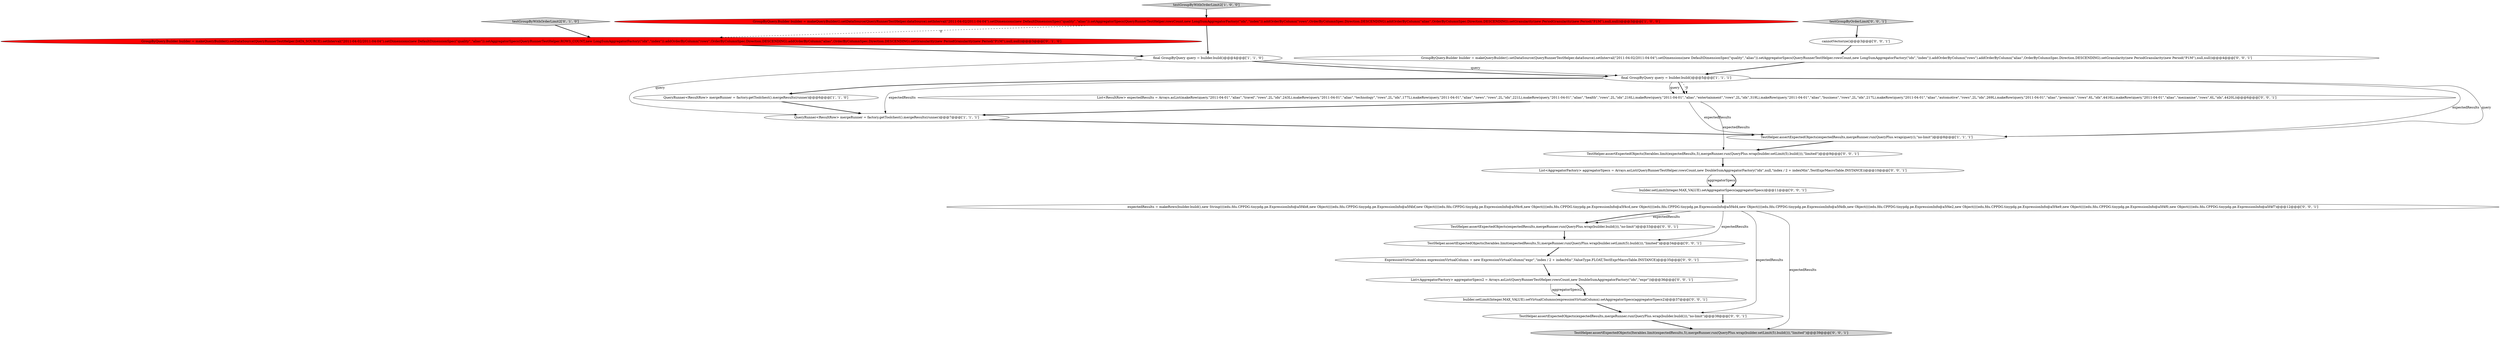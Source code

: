 digraph {
5 [style = filled, label = "QueryRunner<ResultRow> mergeRunner = factory.getToolchest().mergeResults(runner)@@@7@@@['1', '1', '1']", fillcolor = white, shape = ellipse image = "AAA0AAABBB1BBB"];
11 [style = filled, label = "builder.setLimit(Integer.MAX_VALUE).setAggregatorSpecs(aggregatorSpecs)@@@11@@@['0', '0', '1']", fillcolor = white, shape = ellipse image = "AAA0AAABBB3BBB"];
7 [style = filled, label = "testGroupByWithOrderLimit2['0', '1', '0']", fillcolor = lightgray, shape = diamond image = "AAA0AAABBB2BBB"];
22 [style = filled, label = "GroupByQuery.Builder builder = makeQueryBuilder().setDataSource(QueryRunnerTestHelper.dataSource).setInterval(\"2011-04-02/2011-04-04\").setDimensions(new DefaultDimensionSpec(\"quality\",\"alias\")).setAggregatorSpecs(QueryRunnerTestHelper.rowsCount,new LongSumAggregatorFactory(\"idx\",\"index\")).addOrderByColumn(\"rows\").addOrderByColumn(\"alias\",OrderByColumnSpec.Direction.DESCENDING).setGranularity(new PeriodGranularity(new Period(\"P1M\"),null,null))@@@4@@@['0', '0', '1']", fillcolor = white, shape = ellipse image = "AAA0AAABBB3BBB"];
0 [style = filled, label = "GroupByQuery.Builder builder = makeQueryBuilder().setDataSource(QueryRunnerTestHelper.dataSource).setInterval(\"2011-04-02/2011-04-04\").setDimensions(new DefaultDimensionSpec(\"quality\",\"alias\")).setAggregatorSpecs(QueryRunnerTestHelper.rowsCount,new LongSumAggregatorFactory(\"idx\",\"index\")).addOrderByColumn(\"rows\",OrderByColumnSpec.Direction.DESCENDING).addOrderByColumn(\"alias\",OrderByColumnSpec.Direction.DESCENDING).setGranularity(new PeriodGranularity(new Period(\"P1M\"),null,null))@@@3@@@['1', '0', '0']", fillcolor = red, shape = ellipse image = "AAA1AAABBB1BBB"];
4 [style = filled, label = "testGroupByWithOrderLimit2['1', '0', '0']", fillcolor = lightgray, shape = diamond image = "AAA0AAABBB1BBB"];
1 [style = filled, label = "final GroupByQuery query = builder.build()@@@5@@@['1', '1', '1']", fillcolor = white, shape = ellipse image = "AAA0AAABBB1BBB"];
20 [style = filled, label = "TestHelper.assertExpectedObjects(expectedResults,mergeRunner.run(QueryPlus.wrap(builder.build())),\"no-limit\")@@@33@@@['0', '0', '1']", fillcolor = white, shape = ellipse image = "AAA0AAABBB3BBB"];
17 [style = filled, label = "List<AggregatorFactory> aggregatorSpecs2 = Arrays.asList(QueryRunnerTestHelper.rowsCount,new DoubleSumAggregatorFactory(\"idx\",\"expr\"))@@@36@@@['0', '0', '1']", fillcolor = white, shape = ellipse image = "AAA0AAABBB3BBB"];
9 [style = filled, label = "ExpressionVirtualColumn expressionVirtualColumn = new ExpressionVirtualColumn(\"expr\",\"index / 2 + indexMin\",ValueType.FLOAT,TestExprMacroTable.INSTANCE)@@@35@@@['0', '0', '1']", fillcolor = white, shape = ellipse image = "AAA0AAABBB3BBB"];
3 [style = filled, label = "TestHelper.assertExpectedObjects(expectedResults,mergeRunner.run(QueryPlus.wrap(query)),\"no-limit\")@@@8@@@['1', '1', '1']", fillcolor = white, shape = ellipse image = "AAA0AAABBB1BBB"];
14 [style = filled, label = "List<AggregatorFactory> aggregatorSpecs = Arrays.asList(QueryRunnerTestHelper.rowsCount,new DoubleSumAggregatorFactory(\"idx\",null,\"index / 2 + indexMin\",TestExprMacroTable.INSTANCE))@@@10@@@['0', '0', '1']", fillcolor = white, shape = ellipse image = "AAA0AAABBB3BBB"];
16 [style = filled, label = "TestHelper.assertExpectedObjects(Iterables.limit(expectedResults,5),mergeRunner.run(QueryPlus.wrap(builder.setLimit(5).build())),\"limited\")@@@9@@@['0', '0', '1']", fillcolor = white, shape = ellipse image = "AAA0AAABBB3BBB"];
2 [style = filled, label = "QueryRunner<ResultRow> mergeRunner = factory.getToolchest().mergeResults(runner)@@@6@@@['1', '1', '0']", fillcolor = white, shape = ellipse image = "AAA0AAABBB1BBB"];
19 [style = filled, label = "TestHelper.assertExpectedObjects(expectedResults,mergeRunner.run(QueryPlus.wrap(builder.build())),\"no-limit\")@@@38@@@['0', '0', '1']", fillcolor = white, shape = ellipse image = "AAA0AAABBB3BBB"];
12 [style = filled, label = "cannotVectorize()@@@3@@@['0', '0', '1']", fillcolor = white, shape = ellipse image = "AAA0AAABBB3BBB"];
18 [style = filled, label = "builder.setLimit(Integer.MAX_VALUE).setVirtualColumns(expressionVirtualColumn).setAggregatorSpecs(aggregatorSpecs2)@@@37@@@['0', '0', '1']", fillcolor = white, shape = ellipse image = "AAA0AAABBB3BBB"];
6 [style = filled, label = "final GroupByQuery query = builder.build()@@@4@@@['1', '1', '0']", fillcolor = white, shape = ellipse image = "AAA0AAABBB1BBB"];
15 [style = filled, label = "TestHelper.assertExpectedObjects(Iterables.limit(expectedResults,5),mergeRunner.run(QueryPlus.wrap(builder.setLimit(5).build())),\"limited\")@@@39@@@['0', '0', '1']", fillcolor = lightgray, shape = ellipse image = "AAA0AAABBB3BBB"];
23 [style = filled, label = "expectedResults = makeRows(builder.build(),new String((((edu.fdu.CPPDG.tinypdg.pe.ExpressionInfo@a5f4b8,new Object((((edu.fdu.CPPDG.tinypdg.pe.ExpressionInfo@a5f4bf,new Object((((edu.fdu.CPPDG.tinypdg.pe.ExpressionInfo@a5f4c6,new Object((((edu.fdu.CPPDG.tinypdg.pe.ExpressionInfo@a5f4cd,new Object((((edu.fdu.CPPDG.tinypdg.pe.ExpressionInfo@a5f4d4,new Object((((edu.fdu.CPPDG.tinypdg.pe.ExpressionInfo@a5f4db,new Object((((edu.fdu.CPPDG.tinypdg.pe.ExpressionInfo@a5f4e2,new Object((((edu.fdu.CPPDG.tinypdg.pe.ExpressionInfo@a5f4e9,new Object((((edu.fdu.CPPDG.tinypdg.pe.ExpressionInfo@a5f4f0,new Object((((edu.fdu.CPPDG.tinypdg.pe.ExpressionInfo@a5f4f7)@@@12@@@['0', '0', '1']", fillcolor = white, shape = ellipse image = "AAA0AAABBB3BBB"];
13 [style = filled, label = "List<ResultRow> expectedResults = Arrays.asList(makeRow(query,\"2011-04-01\",\"alias\",\"travel\",\"rows\",2L,\"idx\",243L),makeRow(query,\"2011-04-01\",\"alias\",\"technology\",\"rows\",2L,\"idx\",177L),makeRow(query,\"2011-04-01\",\"alias\",\"news\",\"rows\",2L,\"idx\",221L),makeRow(query,\"2011-04-01\",\"alias\",\"health\",\"rows\",2L,\"idx\",216L),makeRow(query,\"2011-04-01\",\"alias\",\"entertainment\",\"rows\",2L,\"idx\",319L),makeRow(query,\"2011-04-01\",\"alias\",\"business\",\"rows\",2L,\"idx\",217L),makeRow(query,\"2011-04-01\",\"alias\",\"automotive\",\"rows\",2L,\"idx\",269L),makeRow(query,\"2011-04-01\",\"alias\",\"premium\",\"rows\",6L,\"idx\",4416L),makeRow(query,\"2011-04-01\",\"alias\",\"mezzanine\",\"rows\",6L,\"idx\",4420L))@@@6@@@['0', '0', '1']", fillcolor = white, shape = ellipse image = "AAA0AAABBB3BBB"];
8 [style = filled, label = "GroupByQuery.Builder builder = makeQueryBuilder().setDataSource(QueryRunnerTestHelper.DATA_SOURCE).setInterval(\"2011-04-02/2011-04-04\").setDimensions(new DefaultDimensionSpec(\"quality\",\"alias\")).setAggregatorSpecs(QueryRunnerTestHelper.ROWS_COUNT,new LongSumAggregatorFactory(\"idx\",\"index\")).addOrderByColumn(\"rows\",OrderByColumnSpec.Direction.DESCENDING).addOrderByColumn(\"alias\",OrderByColumnSpec.Direction.DESCENDING).setGranularity(new PeriodGranularity(new Period(\"P1M\"),null,null))@@@3@@@['0', '1', '0']", fillcolor = red, shape = ellipse image = "AAA1AAABBB2BBB"];
21 [style = filled, label = "TestHelper.assertExpectedObjects(Iterables.limit(expectedResults,5),mergeRunner.run(QueryPlus.wrap(builder.setLimit(5).build())),\"limited\")@@@34@@@['0', '0', '1']", fillcolor = white, shape = ellipse image = "AAA0AAABBB3BBB"];
10 [style = filled, label = "testGroupByOrderLimit['0', '0', '1']", fillcolor = lightgray, shape = diamond image = "AAA0AAABBB3BBB"];
5->3 [style = bold, label=""];
13->3 [style = solid, label="expectedResults"];
23->20 [style = solid, label="expectedResults"];
23->20 [style = bold, label=""];
14->11 [style = solid, label="aggregatorSpecs"];
17->18 [style = solid, label="aggregatorSpecs2"];
0->6 [style = bold, label=""];
1->3 [style = solid, label="expectedResults"];
23->19 [style = solid, label="expectedResults"];
18->19 [style = bold, label=""];
9->17 [style = bold, label=""];
23->15 [style = solid, label="expectedResults"];
8->6 [style = bold, label=""];
1->13 [style = solid, label="query"];
3->16 [style = bold, label=""];
7->8 [style = bold, label=""];
6->1 [style = solid, label="query"];
1->13 [style = bold, label=""];
6->5 [style = solid, label="query"];
4->0 [style = bold, label=""];
20->21 [style = bold, label=""];
1->13 [style = dashed, label="0"];
6->1 [style = bold, label=""];
13->16 [style = solid, label="expectedResults"];
21->9 [style = bold, label=""];
1->5 [style = solid, label="expectedResults"];
10->12 [style = bold, label=""];
23->21 [style = solid, label="expectedResults"];
13->5 [style = bold, label=""];
16->14 [style = bold, label=""];
0->8 [style = dashed, label="0"];
1->2 [style = bold, label=""];
22->1 [style = bold, label=""];
19->15 [style = bold, label=""];
14->11 [style = bold, label=""];
11->23 [style = bold, label=""];
1->3 [style = solid, label="query"];
12->22 [style = bold, label=""];
17->18 [style = bold, label=""];
2->5 [style = bold, label=""];
}
